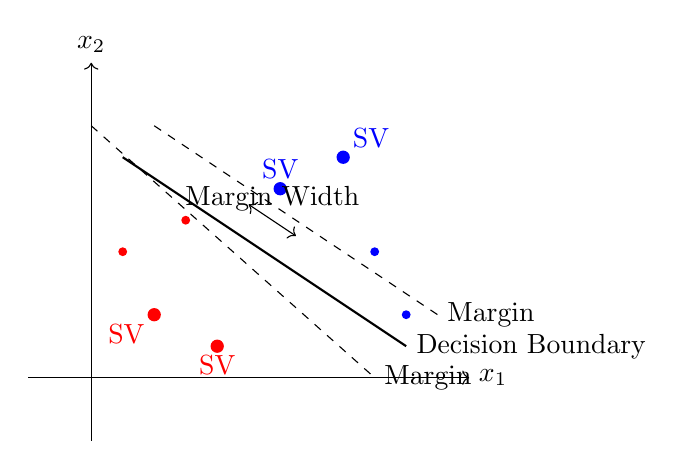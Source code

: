 
\begin{tikzpicture}[scale=0.8]
% Draw axes
\draw[->] (-1,0) -- (6,0) node[right] {$x_1$};
\draw[->] (0,-1) -- (0,5) node[above] {$x_2$};

% Draw support vectors
\fill[red] (1,1) circle (3pt) node[below left] {SV};
\fill[red] (2,0.5) circle (3pt) node[below] {SV};
\fill[blue] (3,3) circle (3pt) node[above] {SV};
\fill[blue] (4,3.5) circle (3pt) node[above right] {SV};

% Draw other points
\fill[red] (0.5,2) circle (2pt);
\fill[red] (1.5,2.5) circle (2pt);
\fill[blue] (4.5,2) circle (2pt);
\fill[blue] (5,1) circle (2pt);

% Draw decision boundary and margins
\draw[thick] (0.5,3.5) -- (5,0.5) node[right] {Decision Boundary};
\draw[dashed] (0,4) -- (4.5,0) node[right] {Margin};
\draw[dashed] (1,4) -- (5.5,1) node[right] {Margin};

% Add margin width indicator
\draw[<->] (2.5,2.75) -- (3.25,2.25) node[midway,above] {Margin Width};

\end{tikzpicture}
